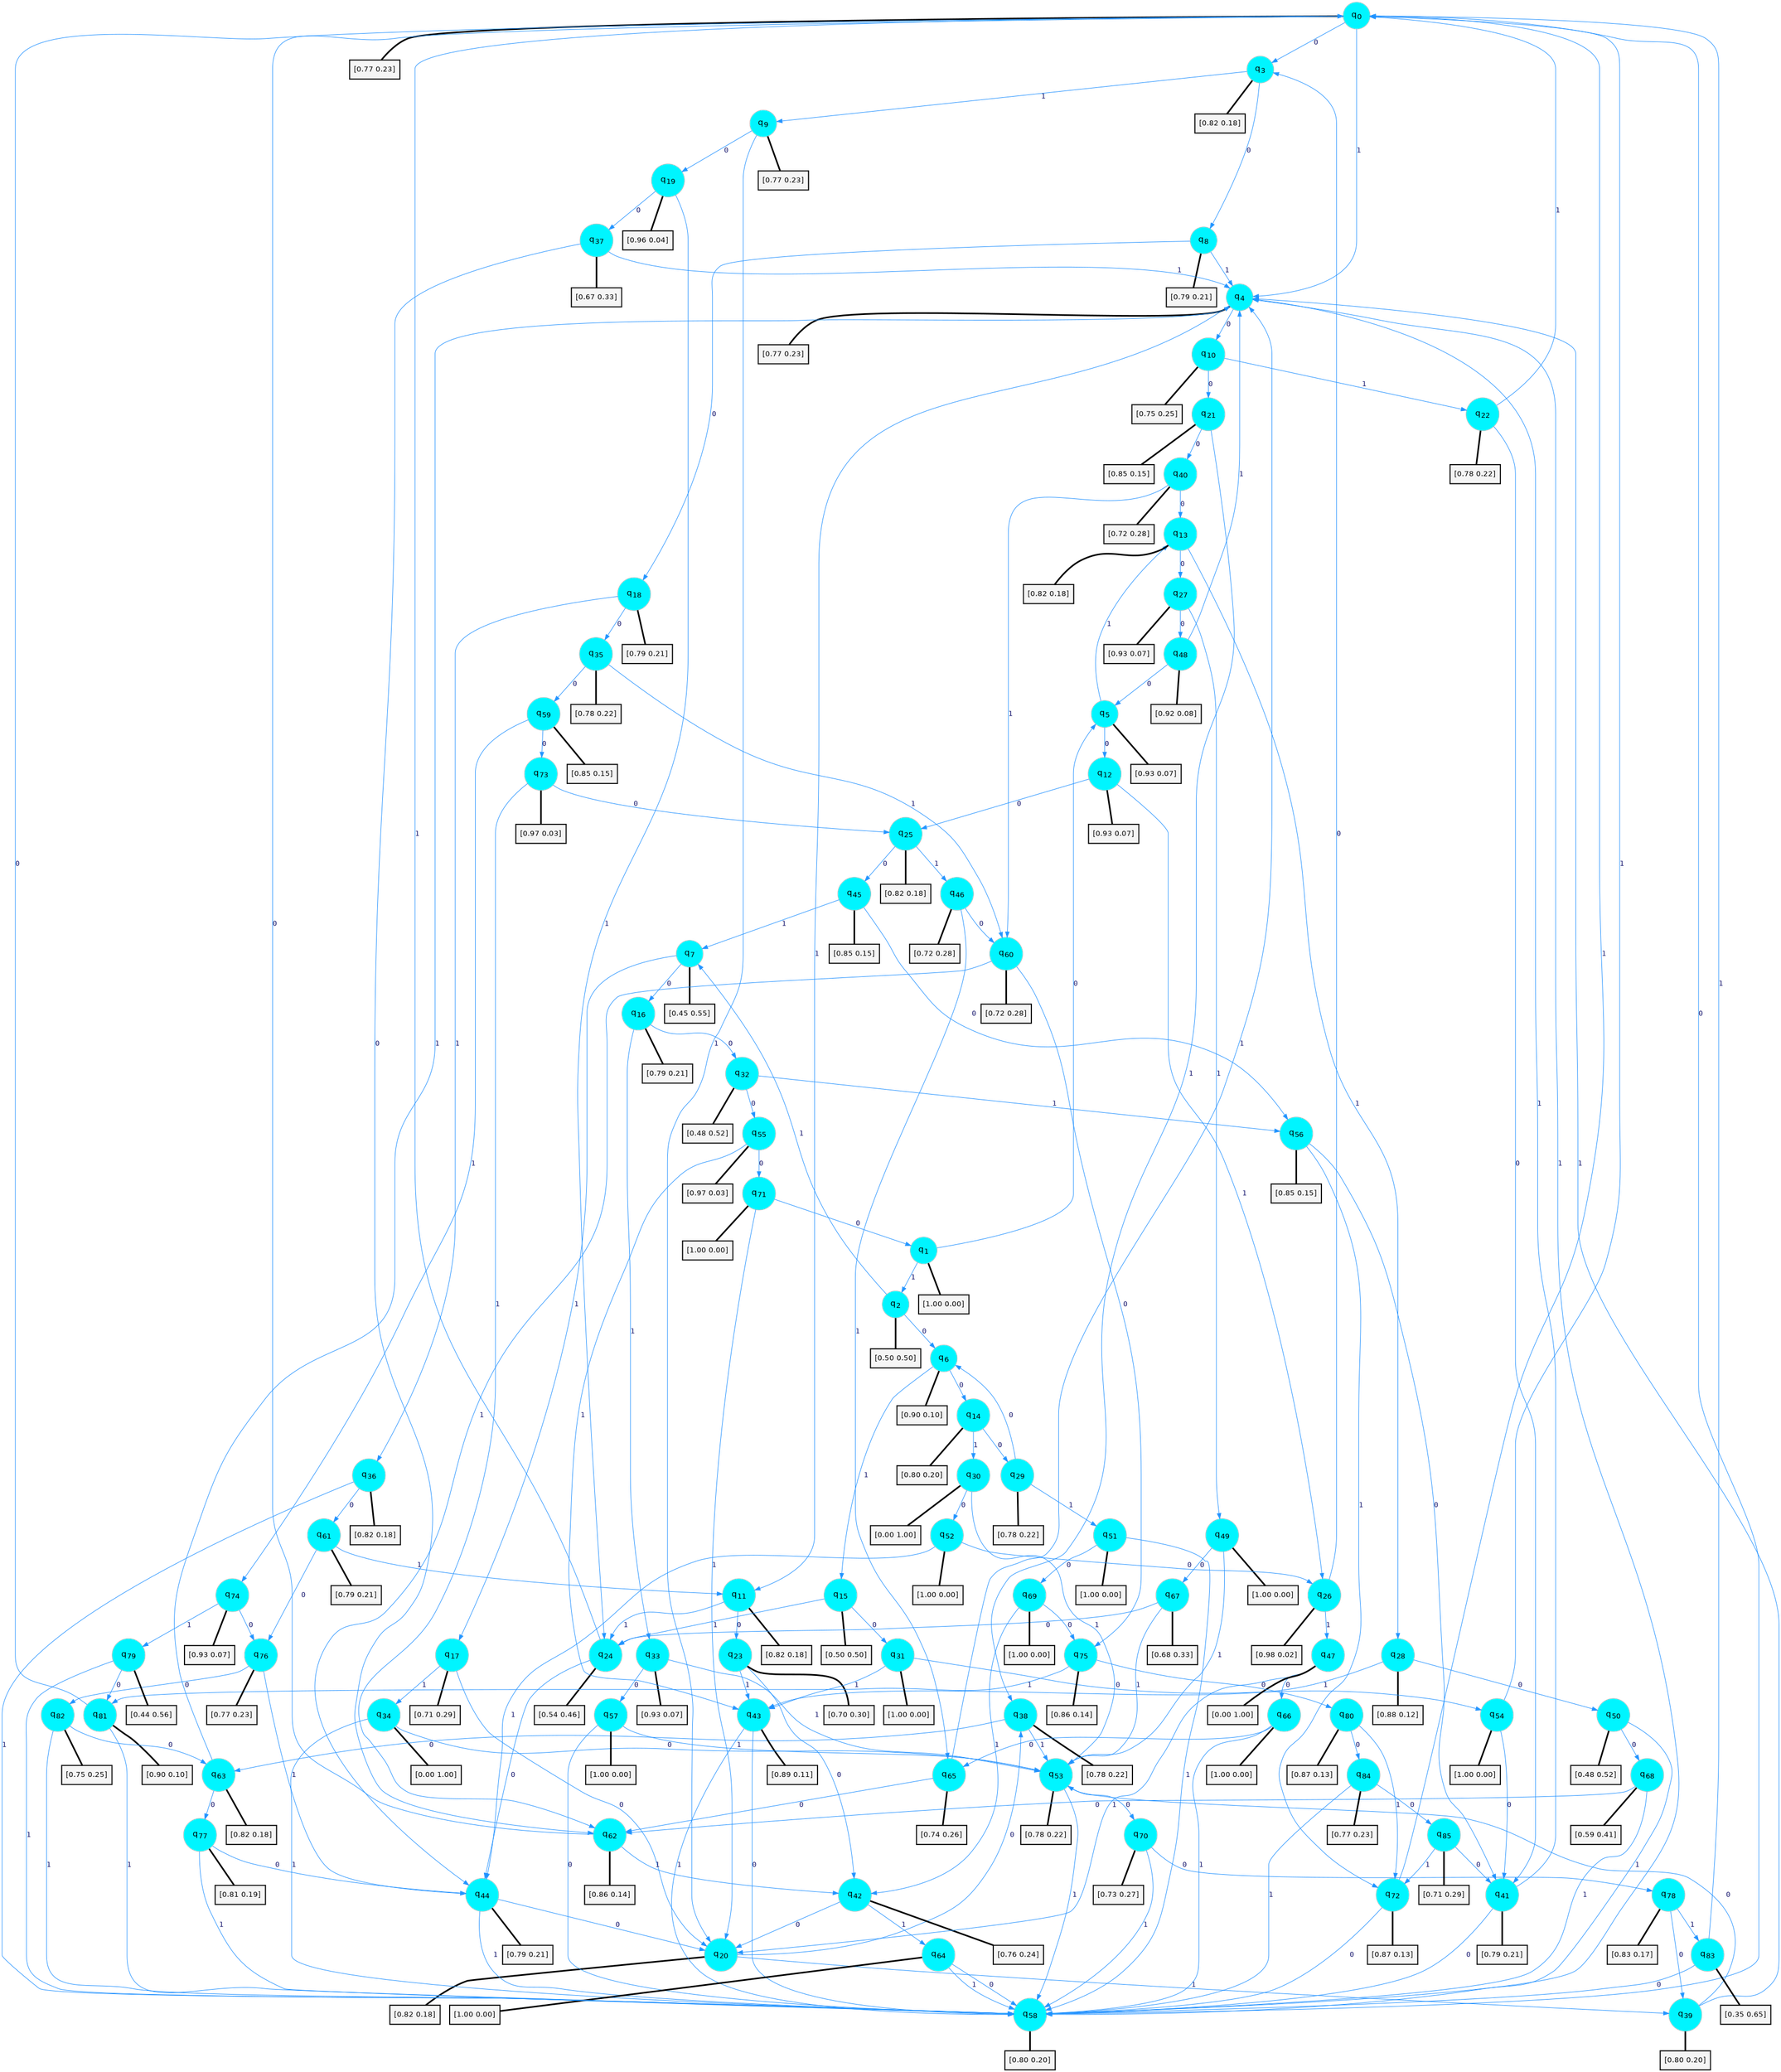 digraph G {
graph [
bgcolor=transparent, dpi=300, rankdir=TD, size="40,25"];
node [
color=gray, fillcolor=turquoise1, fontcolor=black, fontname=Helvetica, fontsize=16, fontweight=bold, shape=circle, style=filled];
edge [
arrowsize=1, color=dodgerblue1, fontcolor=midnightblue, fontname=courier, fontweight=bold, penwidth=1, style=solid, weight=20];
0[label=<q<SUB>0</SUB>>];
1[label=<q<SUB>1</SUB>>];
2[label=<q<SUB>2</SUB>>];
3[label=<q<SUB>3</SUB>>];
4[label=<q<SUB>4</SUB>>];
5[label=<q<SUB>5</SUB>>];
6[label=<q<SUB>6</SUB>>];
7[label=<q<SUB>7</SUB>>];
8[label=<q<SUB>8</SUB>>];
9[label=<q<SUB>9</SUB>>];
10[label=<q<SUB>10</SUB>>];
11[label=<q<SUB>11</SUB>>];
12[label=<q<SUB>12</SUB>>];
13[label=<q<SUB>13</SUB>>];
14[label=<q<SUB>14</SUB>>];
15[label=<q<SUB>15</SUB>>];
16[label=<q<SUB>16</SUB>>];
17[label=<q<SUB>17</SUB>>];
18[label=<q<SUB>18</SUB>>];
19[label=<q<SUB>19</SUB>>];
20[label=<q<SUB>20</SUB>>];
21[label=<q<SUB>21</SUB>>];
22[label=<q<SUB>22</SUB>>];
23[label=<q<SUB>23</SUB>>];
24[label=<q<SUB>24</SUB>>];
25[label=<q<SUB>25</SUB>>];
26[label=<q<SUB>26</SUB>>];
27[label=<q<SUB>27</SUB>>];
28[label=<q<SUB>28</SUB>>];
29[label=<q<SUB>29</SUB>>];
30[label=<q<SUB>30</SUB>>];
31[label=<q<SUB>31</SUB>>];
32[label=<q<SUB>32</SUB>>];
33[label=<q<SUB>33</SUB>>];
34[label=<q<SUB>34</SUB>>];
35[label=<q<SUB>35</SUB>>];
36[label=<q<SUB>36</SUB>>];
37[label=<q<SUB>37</SUB>>];
38[label=<q<SUB>38</SUB>>];
39[label=<q<SUB>39</SUB>>];
40[label=<q<SUB>40</SUB>>];
41[label=<q<SUB>41</SUB>>];
42[label=<q<SUB>42</SUB>>];
43[label=<q<SUB>43</SUB>>];
44[label=<q<SUB>44</SUB>>];
45[label=<q<SUB>45</SUB>>];
46[label=<q<SUB>46</SUB>>];
47[label=<q<SUB>47</SUB>>];
48[label=<q<SUB>48</SUB>>];
49[label=<q<SUB>49</SUB>>];
50[label=<q<SUB>50</SUB>>];
51[label=<q<SUB>51</SUB>>];
52[label=<q<SUB>52</SUB>>];
53[label=<q<SUB>53</SUB>>];
54[label=<q<SUB>54</SUB>>];
55[label=<q<SUB>55</SUB>>];
56[label=<q<SUB>56</SUB>>];
57[label=<q<SUB>57</SUB>>];
58[label=<q<SUB>58</SUB>>];
59[label=<q<SUB>59</SUB>>];
60[label=<q<SUB>60</SUB>>];
61[label=<q<SUB>61</SUB>>];
62[label=<q<SUB>62</SUB>>];
63[label=<q<SUB>63</SUB>>];
64[label=<q<SUB>64</SUB>>];
65[label=<q<SUB>65</SUB>>];
66[label=<q<SUB>66</SUB>>];
67[label=<q<SUB>67</SUB>>];
68[label=<q<SUB>68</SUB>>];
69[label=<q<SUB>69</SUB>>];
70[label=<q<SUB>70</SUB>>];
71[label=<q<SUB>71</SUB>>];
72[label=<q<SUB>72</SUB>>];
73[label=<q<SUB>73</SUB>>];
74[label=<q<SUB>74</SUB>>];
75[label=<q<SUB>75</SUB>>];
76[label=<q<SUB>76</SUB>>];
77[label=<q<SUB>77</SUB>>];
78[label=<q<SUB>78</SUB>>];
79[label=<q<SUB>79</SUB>>];
80[label=<q<SUB>80</SUB>>];
81[label=<q<SUB>81</SUB>>];
82[label=<q<SUB>82</SUB>>];
83[label=<q<SUB>83</SUB>>];
84[label=<q<SUB>84</SUB>>];
85[label=<q<SUB>85</SUB>>];
86[label="[0.77 0.23]", shape=box,fontcolor=black, fontname=Helvetica, fontsize=14, penwidth=2, fillcolor=whitesmoke,color=black];
87[label="[1.00 0.00]", shape=box,fontcolor=black, fontname=Helvetica, fontsize=14, penwidth=2, fillcolor=whitesmoke,color=black];
88[label="[0.50 0.50]", shape=box,fontcolor=black, fontname=Helvetica, fontsize=14, penwidth=2, fillcolor=whitesmoke,color=black];
89[label="[0.82 0.18]", shape=box,fontcolor=black, fontname=Helvetica, fontsize=14, penwidth=2, fillcolor=whitesmoke,color=black];
90[label="[0.77 0.23]", shape=box,fontcolor=black, fontname=Helvetica, fontsize=14, penwidth=2, fillcolor=whitesmoke,color=black];
91[label="[0.93 0.07]", shape=box,fontcolor=black, fontname=Helvetica, fontsize=14, penwidth=2, fillcolor=whitesmoke,color=black];
92[label="[0.90 0.10]", shape=box,fontcolor=black, fontname=Helvetica, fontsize=14, penwidth=2, fillcolor=whitesmoke,color=black];
93[label="[0.45 0.55]", shape=box,fontcolor=black, fontname=Helvetica, fontsize=14, penwidth=2, fillcolor=whitesmoke,color=black];
94[label="[0.79 0.21]", shape=box,fontcolor=black, fontname=Helvetica, fontsize=14, penwidth=2, fillcolor=whitesmoke,color=black];
95[label="[0.77 0.23]", shape=box,fontcolor=black, fontname=Helvetica, fontsize=14, penwidth=2, fillcolor=whitesmoke,color=black];
96[label="[0.75 0.25]", shape=box,fontcolor=black, fontname=Helvetica, fontsize=14, penwidth=2, fillcolor=whitesmoke,color=black];
97[label="[0.82 0.18]", shape=box,fontcolor=black, fontname=Helvetica, fontsize=14, penwidth=2, fillcolor=whitesmoke,color=black];
98[label="[0.93 0.07]", shape=box,fontcolor=black, fontname=Helvetica, fontsize=14, penwidth=2, fillcolor=whitesmoke,color=black];
99[label="[0.82 0.18]", shape=box,fontcolor=black, fontname=Helvetica, fontsize=14, penwidth=2, fillcolor=whitesmoke,color=black];
100[label="[0.80 0.20]", shape=box,fontcolor=black, fontname=Helvetica, fontsize=14, penwidth=2, fillcolor=whitesmoke,color=black];
101[label="[0.50 0.50]", shape=box,fontcolor=black, fontname=Helvetica, fontsize=14, penwidth=2, fillcolor=whitesmoke,color=black];
102[label="[0.79 0.21]", shape=box,fontcolor=black, fontname=Helvetica, fontsize=14, penwidth=2, fillcolor=whitesmoke,color=black];
103[label="[0.71 0.29]", shape=box,fontcolor=black, fontname=Helvetica, fontsize=14, penwidth=2, fillcolor=whitesmoke,color=black];
104[label="[0.79 0.21]", shape=box,fontcolor=black, fontname=Helvetica, fontsize=14, penwidth=2, fillcolor=whitesmoke,color=black];
105[label="[0.96 0.04]", shape=box,fontcolor=black, fontname=Helvetica, fontsize=14, penwidth=2, fillcolor=whitesmoke,color=black];
106[label="[0.82 0.18]", shape=box,fontcolor=black, fontname=Helvetica, fontsize=14, penwidth=2, fillcolor=whitesmoke,color=black];
107[label="[0.85 0.15]", shape=box,fontcolor=black, fontname=Helvetica, fontsize=14, penwidth=2, fillcolor=whitesmoke,color=black];
108[label="[0.78 0.22]", shape=box,fontcolor=black, fontname=Helvetica, fontsize=14, penwidth=2, fillcolor=whitesmoke,color=black];
109[label="[0.70 0.30]", shape=box,fontcolor=black, fontname=Helvetica, fontsize=14, penwidth=2, fillcolor=whitesmoke,color=black];
110[label="[0.54 0.46]", shape=box,fontcolor=black, fontname=Helvetica, fontsize=14, penwidth=2, fillcolor=whitesmoke,color=black];
111[label="[0.82 0.18]", shape=box,fontcolor=black, fontname=Helvetica, fontsize=14, penwidth=2, fillcolor=whitesmoke,color=black];
112[label="[0.98 0.02]", shape=box,fontcolor=black, fontname=Helvetica, fontsize=14, penwidth=2, fillcolor=whitesmoke,color=black];
113[label="[0.93 0.07]", shape=box,fontcolor=black, fontname=Helvetica, fontsize=14, penwidth=2, fillcolor=whitesmoke,color=black];
114[label="[0.88 0.12]", shape=box,fontcolor=black, fontname=Helvetica, fontsize=14, penwidth=2, fillcolor=whitesmoke,color=black];
115[label="[0.78 0.22]", shape=box,fontcolor=black, fontname=Helvetica, fontsize=14, penwidth=2, fillcolor=whitesmoke,color=black];
116[label="[0.00 1.00]", shape=box,fontcolor=black, fontname=Helvetica, fontsize=14, penwidth=2, fillcolor=whitesmoke,color=black];
117[label="[1.00 0.00]", shape=box,fontcolor=black, fontname=Helvetica, fontsize=14, penwidth=2, fillcolor=whitesmoke,color=black];
118[label="[0.48 0.52]", shape=box,fontcolor=black, fontname=Helvetica, fontsize=14, penwidth=2, fillcolor=whitesmoke,color=black];
119[label="[0.93 0.07]", shape=box,fontcolor=black, fontname=Helvetica, fontsize=14, penwidth=2, fillcolor=whitesmoke,color=black];
120[label="[0.00 1.00]", shape=box,fontcolor=black, fontname=Helvetica, fontsize=14, penwidth=2, fillcolor=whitesmoke,color=black];
121[label="[0.78 0.22]", shape=box,fontcolor=black, fontname=Helvetica, fontsize=14, penwidth=2, fillcolor=whitesmoke,color=black];
122[label="[0.82 0.18]", shape=box,fontcolor=black, fontname=Helvetica, fontsize=14, penwidth=2, fillcolor=whitesmoke,color=black];
123[label="[0.67 0.33]", shape=box,fontcolor=black, fontname=Helvetica, fontsize=14, penwidth=2, fillcolor=whitesmoke,color=black];
124[label="[0.78 0.22]", shape=box,fontcolor=black, fontname=Helvetica, fontsize=14, penwidth=2, fillcolor=whitesmoke,color=black];
125[label="[0.80 0.20]", shape=box,fontcolor=black, fontname=Helvetica, fontsize=14, penwidth=2, fillcolor=whitesmoke,color=black];
126[label="[0.72 0.28]", shape=box,fontcolor=black, fontname=Helvetica, fontsize=14, penwidth=2, fillcolor=whitesmoke,color=black];
127[label="[0.79 0.21]", shape=box,fontcolor=black, fontname=Helvetica, fontsize=14, penwidth=2, fillcolor=whitesmoke,color=black];
128[label="[0.76 0.24]", shape=box,fontcolor=black, fontname=Helvetica, fontsize=14, penwidth=2, fillcolor=whitesmoke,color=black];
129[label="[0.89 0.11]", shape=box,fontcolor=black, fontname=Helvetica, fontsize=14, penwidth=2, fillcolor=whitesmoke,color=black];
130[label="[0.79 0.21]", shape=box,fontcolor=black, fontname=Helvetica, fontsize=14, penwidth=2, fillcolor=whitesmoke,color=black];
131[label="[0.85 0.15]", shape=box,fontcolor=black, fontname=Helvetica, fontsize=14, penwidth=2, fillcolor=whitesmoke,color=black];
132[label="[0.72 0.28]", shape=box,fontcolor=black, fontname=Helvetica, fontsize=14, penwidth=2, fillcolor=whitesmoke,color=black];
133[label="[0.00 1.00]", shape=box,fontcolor=black, fontname=Helvetica, fontsize=14, penwidth=2, fillcolor=whitesmoke,color=black];
134[label="[0.92 0.08]", shape=box,fontcolor=black, fontname=Helvetica, fontsize=14, penwidth=2, fillcolor=whitesmoke,color=black];
135[label="[1.00 0.00]", shape=box,fontcolor=black, fontname=Helvetica, fontsize=14, penwidth=2, fillcolor=whitesmoke,color=black];
136[label="[0.48 0.52]", shape=box,fontcolor=black, fontname=Helvetica, fontsize=14, penwidth=2, fillcolor=whitesmoke,color=black];
137[label="[1.00 0.00]", shape=box,fontcolor=black, fontname=Helvetica, fontsize=14, penwidth=2, fillcolor=whitesmoke,color=black];
138[label="[1.00 0.00]", shape=box,fontcolor=black, fontname=Helvetica, fontsize=14, penwidth=2, fillcolor=whitesmoke,color=black];
139[label="[0.78 0.22]", shape=box,fontcolor=black, fontname=Helvetica, fontsize=14, penwidth=2, fillcolor=whitesmoke,color=black];
140[label="[1.00 0.00]", shape=box,fontcolor=black, fontname=Helvetica, fontsize=14, penwidth=2, fillcolor=whitesmoke,color=black];
141[label="[0.97 0.03]", shape=box,fontcolor=black, fontname=Helvetica, fontsize=14, penwidth=2, fillcolor=whitesmoke,color=black];
142[label="[0.85 0.15]", shape=box,fontcolor=black, fontname=Helvetica, fontsize=14, penwidth=2, fillcolor=whitesmoke,color=black];
143[label="[1.00 0.00]", shape=box,fontcolor=black, fontname=Helvetica, fontsize=14, penwidth=2, fillcolor=whitesmoke,color=black];
144[label="[0.80 0.20]", shape=box,fontcolor=black, fontname=Helvetica, fontsize=14, penwidth=2, fillcolor=whitesmoke,color=black];
145[label="[0.85 0.15]", shape=box,fontcolor=black, fontname=Helvetica, fontsize=14, penwidth=2, fillcolor=whitesmoke,color=black];
146[label="[0.72 0.28]", shape=box,fontcolor=black, fontname=Helvetica, fontsize=14, penwidth=2, fillcolor=whitesmoke,color=black];
147[label="[0.79 0.21]", shape=box,fontcolor=black, fontname=Helvetica, fontsize=14, penwidth=2, fillcolor=whitesmoke,color=black];
148[label="[0.86 0.14]", shape=box,fontcolor=black, fontname=Helvetica, fontsize=14, penwidth=2, fillcolor=whitesmoke,color=black];
149[label="[0.82 0.18]", shape=box,fontcolor=black, fontname=Helvetica, fontsize=14, penwidth=2, fillcolor=whitesmoke,color=black];
150[label="[1.00 0.00]", shape=box,fontcolor=black, fontname=Helvetica, fontsize=14, penwidth=2, fillcolor=whitesmoke,color=black];
151[label="[0.74 0.26]", shape=box,fontcolor=black, fontname=Helvetica, fontsize=14, penwidth=2, fillcolor=whitesmoke,color=black];
152[label="[1.00 0.00]", shape=box,fontcolor=black, fontname=Helvetica, fontsize=14, penwidth=2, fillcolor=whitesmoke,color=black];
153[label="[0.68 0.33]", shape=box,fontcolor=black, fontname=Helvetica, fontsize=14, penwidth=2, fillcolor=whitesmoke,color=black];
154[label="[0.59 0.41]", shape=box,fontcolor=black, fontname=Helvetica, fontsize=14, penwidth=2, fillcolor=whitesmoke,color=black];
155[label="[1.00 0.00]", shape=box,fontcolor=black, fontname=Helvetica, fontsize=14, penwidth=2, fillcolor=whitesmoke,color=black];
156[label="[0.73 0.27]", shape=box,fontcolor=black, fontname=Helvetica, fontsize=14, penwidth=2, fillcolor=whitesmoke,color=black];
157[label="[1.00 0.00]", shape=box,fontcolor=black, fontname=Helvetica, fontsize=14, penwidth=2, fillcolor=whitesmoke,color=black];
158[label="[0.87 0.13]", shape=box,fontcolor=black, fontname=Helvetica, fontsize=14, penwidth=2, fillcolor=whitesmoke,color=black];
159[label="[0.97 0.03]", shape=box,fontcolor=black, fontname=Helvetica, fontsize=14, penwidth=2, fillcolor=whitesmoke,color=black];
160[label="[0.93 0.07]", shape=box,fontcolor=black, fontname=Helvetica, fontsize=14, penwidth=2, fillcolor=whitesmoke,color=black];
161[label="[0.86 0.14]", shape=box,fontcolor=black, fontname=Helvetica, fontsize=14, penwidth=2, fillcolor=whitesmoke,color=black];
162[label="[0.77 0.23]", shape=box,fontcolor=black, fontname=Helvetica, fontsize=14, penwidth=2, fillcolor=whitesmoke,color=black];
163[label="[0.81 0.19]", shape=box,fontcolor=black, fontname=Helvetica, fontsize=14, penwidth=2, fillcolor=whitesmoke,color=black];
164[label="[0.83 0.17]", shape=box,fontcolor=black, fontname=Helvetica, fontsize=14, penwidth=2, fillcolor=whitesmoke,color=black];
165[label="[0.44 0.56]", shape=box,fontcolor=black, fontname=Helvetica, fontsize=14, penwidth=2, fillcolor=whitesmoke,color=black];
166[label="[0.87 0.13]", shape=box,fontcolor=black, fontname=Helvetica, fontsize=14, penwidth=2, fillcolor=whitesmoke,color=black];
167[label="[0.90 0.10]", shape=box,fontcolor=black, fontname=Helvetica, fontsize=14, penwidth=2, fillcolor=whitesmoke,color=black];
168[label="[0.75 0.25]", shape=box,fontcolor=black, fontname=Helvetica, fontsize=14, penwidth=2, fillcolor=whitesmoke,color=black];
169[label="[0.35 0.65]", shape=box,fontcolor=black, fontname=Helvetica, fontsize=14, penwidth=2, fillcolor=whitesmoke,color=black];
170[label="[0.77 0.23]", shape=box,fontcolor=black, fontname=Helvetica, fontsize=14, penwidth=2, fillcolor=whitesmoke,color=black];
171[label="[0.71 0.29]", shape=box,fontcolor=black, fontname=Helvetica, fontsize=14, penwidth=2, fillcolor=whitesmoke,color=black];
0->3 [label=0];
0->4 [label=1];
0->86 [arrowhead=none, penwidth=3,color=black];
1->5 [label=0];
1->2 [label=1];
1->87 [arrowhead=none, penwidth=3,color=black];
2->6 [label=0];
2->7 [label=1];
2->88 [arrowhead=none, penwidth=3,color=black];
3->8 [label=0];
3->9 [label=1];
3->89 [arrowhead=none, penwidth=3,color=black];
4->10 [label=0];
4->11 [label=1];
4->90 [arrowhead=none, penwidth=3,color=black];
5->12 [label=0];
5->13 [label=1];
5->91 [arrowhead=none, penwidth=3,color=black];
6->14 [label=0];
6->15 [label=1];
6->92 [arrowhead=none, penwidth=3,color=black];
7->16 [label=0];
7->17 [label=1];
7->93 [arrowhead=none, penwidth=3,color=black];
8->18 [label=0];
8->4 [label=1];
8->94 [arrowhead=none, penwidth=3,color=black];
9->19 [label=0];
9->20 [label=1];
9->95 [arrowhead=none, penwidth=3,color=black];
10->21 [label=0];
10->22 [label=1];
10->96 [arrowhead=none, penwidth=3,color=black];
11->23 [label=0];
11->24 [label=1];
11->97 [arrowhead=none, penwidth=3,color=black];
12->25 [label=0];
12->26 [label=1];
12->98 [arrowhead=none, penwidth=3,color=black];
13->27 [label=0];
13->28 [label=1];
13->99 [arrowhead=none, penwidth=3,color=black];
14->29 [label=0];
14->30 [label=1];
14->100 [arrowhead=none, penwidth=3,color=black];
15->31 [label=0];
15->24 [label=1];
15->101 [arrowhead=none, penwidth=3,color=black];
16->32 [label=0];
16->33 [label=1];
16->102 [arrowhead=none, penwidth=3,color=black];
17->20 [label=0];
17->34 [label=1];
17->103 [arrowhead=none, penwidth=3,color=black];
18->35 [label=0];
18->36 [label=1];
18->104 [arrowhead=none, penwidth=3,color=black];
19->37 [label=0];
19->24 [label=1];
19->105 [arrowhead=none, penwidth=3,color=black];
20->38 [label=0];
20->39 [label=1];
20->106 [arrowhead=none, penwidth=3,color=black];
21->40 [label=0];
21->38 [label=1];
21->107 [arrowhead=none, penwidth=3,color=black];
22->41 [label=0];
22->0 [label=1];
22->108 [arrowhead=none, penwidth=3,color=black];
23->42 [label=0];
23->43 [label=1];
23->109 [arrowhead=none, penwidth=3,color=black];
24->44 [label=0];
24->0 [label=1];
24->110 [arrowhead=none, penwidth=3,color=black];
25->45 [label=0];
25->46 [label=1];
25->111 [arrowhead=none, penwidth=3,color=black];
26->3 [label=0];
26->47 [label=1];
26->112 [arrowhead=none, penwidth=3,color=black];
27->48 [label=0];
27->49 [label=1];
27->113 [arrowhead=none, penwidth=3,color=black];
28->50 [label=0];
28->43 [label=1];
28->114 [arrowhead=none, penwidth=3,color=black];
29->6 [label=0];
29->51 [label=1];
29->115 [arrowhead=none, penwidth=3,color=black];
30->52 [label=0];
30->53 [label=1];
30->116 [arrowhead=none, penwidth=3,color=black];
31->54 [label=0];
31->43 [label=1];
31->117 [arrowhead=none, penwidth=3,color=black];
32->55 [label=0];
32->56 [label=1];
32->118 [arrowhead=none, penwidth=3,color=black];
33->57 [label=0];
33->53 [label=1];
33->119 [arrowhead=none, penwidth=3,color=black];
34->53 [label=0];
34->58 [label=1];
34->120 [arrowhead=none, penwidth=3,color=black];
35->59 [label=0];
35->60 [label=1];
35->121 [arrowhead=none, penwidth=3,color=black];
36->61 [label=0];
36->58 [label=1];
36->122 [arrowhead=none, penwidth=3,color=black];
37->62 [label=0];
37->4 [label=1];
37->123 [arrowhead=none, penwidth=3,color=black];
38->63 [label=0];
38->53 [label=1];
38->124 [arrowhead=none, penwidth=3,color=black];
39->53 [label=0];
39->4 [label=1];
39->125 [arrowhead=none, penwidth=3,color=black];
40->13 [label=0];
40->60 [label=1];
40->126 [arrowhead=none, penwidth=3,color=black];
41->58 [label=0];
41->4 [label=1];
41->127 [arrowhead=none, penwidth=3,color=black];
42->20 [label=0];
42->64 [label=1];
42->128 [arrowhead=none, penwidth=3,color=black];
43->58 [label=0];
43->58 [label=1];
43->129 [arrowhead=none, penwidth=3,color=black];
44->20 [label=0];
44->58 [label=1];
44->130 [arrowhead=none, penwidth=3,color=black];
45->56 [label=0];
45->7 [label=1];
45->131 [arrowhead=none, penwidth=3,color=black];
46->60 [label=0];
46->65 [label=1];
46->132 [arrowhead=none, penwidth=3,color=black];
47->66 [label=0];
47->20 [label=1];
47->133 [arrowhead=none, penwidth=3,color=black];
48->5 [label=0];
48->4 [label=1];
48->134 [arrowhead=none, penwidth=3,color=black];
49->67 [label=0];
49->53 [label=1];
49->135 [arrowhead=none, penwidth=3,color=black];
50->68 [label=0];
50->58 [label=1];
50->136 [arrowhead=none, penwidth=3,color=black];
51->69 [label=0];
51->58 [label=1];
51->137 [arrowhead=none, penwidth=3,color=black];
52->26 [label=0];
52->44 [label=1];
52->138 [arrowhead=none, penwidth=3,color=black];
53->70 [label=0];
53->58 [label=1];
53->139 [arrowhead=none, penwidth=3,color=black];
54->41 [label=0];
54->0 [label=1];
54->140 [arrowhead=none, penwidth=3,color=black];
55->71 [label=0];
55->43 [label=1];
55->141 [arrowhead=none, penwidth=3,color=black];
56->41 [label=0];
56->72 [label=1];
56->142 [arrowhead=none, penwidth=3,color=black];
57->58 [label=0];
57->53 [label=1];
57->143 [arrowhead=none, penwidth=3,color=black];
58->0 [label=0];
58->4 [label=1];
58->144 [arrowhead=none, penwidth=3,color=black];
59->73 [label=0];
59->74 [label=1];
59->145 [arrowhead=none, penwidth=3,color=black];
60->75 [label=0];
60->44 [label=1];
60->146 [arrowhead=none, penwidth=3,color=black];
61->76 [label=0];
61->11 [label=1];
61->147 [arrowhead=none, penwidth=3,color=black];
62->0 [label=0];
62->42 [label=1];
62->148 [arrowhead=none, penwidth=3,color=black];
63->77 [label=0];
63->4 [label=1];
63->149 [arrowhead=none, penwidth=3,color=black];
64->58 [label=0];
64->58 [label=1];
64->150 [arrowhead=none, penwidth=3,color=black];
65->62 [label=0];
65->4 [label=1];
65->151 [arrowhead=none, penwidth=3,color=black];
66->65 [label=0];
66->58 [label=1];
66->152 [arrowhead=none, penwidth=3,color=black];
67->24 [label=0];
67->53 [label=1];
67->153 [arrowhead=none, penwidth=3,color=black];
68->62 [label=0];
68->58 [label=1];
68->154 [arrowhead=none, penwidth=3,color=black];
69->75 [label=0];
69->42 [label=1];
69->155 [arrowhead=none, penwidth=3,color=black];
70->78 [label=0];
70->58 [label=1];
70->156 [arrowhead=none, penwidth=3,color=black];
71->1 [label=0];
71->20 [label=1];
71->157 [arrowhead=none, penwidth=3,color=black];
72->58 [label=0];
72->0 [label=1];
72->158 [arrowhead=none, penwidth=3,color=black];
73->25 [label=0];
73->62 [label=1];
73->159 [arrowhead=none, penwidth=3,color=black];
74->76 [label=0];
74->79 [label=1];
74->160 [arrowhead=none, penwidth=3,color=black];
75->80 [label=0];
75->81 [label=1];
75->161 [arrowhead=none, penwidth=3,color=black];
76->82 [label=0];
76->44 [label=1];
76->162 [arrowhead=none, penwidth=3,color=black];
77->44 [label=0];
77->58 [label=1];
77->163 [arrowhead=none, penwidth=3,color=black];
78->39 [label=0];
78->83 [label=1];
78->164 [arrowhead=none, penwidth=3,color=black];
79->81 [label=0];
79->58 [label=1];
79->165 [arrowhead=none, penwidth=3,color=black];
80->84 [label=0];
80->72 [label=1];
80->166 [arrowhead=none, penwidth=3,color=black];
81->0 [label=0];
81->58 [label=1];
81->167 [arrowhead=none, penwidth=3,color=black];
82->63 [label=0];
82->58 [label=1];
82->168 [arrowhead=none, penwidth=3,color=black];
83->58 [label=0];
83->0 [label=1];
83->169 [arrowhead=none, penwidth=3,color=black];
84->85 [label=0];
84->58 [label=1];
84->170 [arrowhead=none, penwidth=3,color=black];
85->41 [label=0];
85->72 [label=1];
85->171 [arrowhead=none, penwidth=3,color=black];
}
